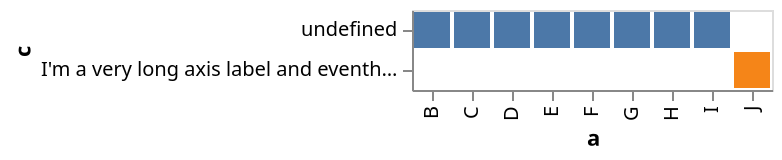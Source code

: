 {
  "$schema": "https://vega.github.io/schema/vega-lite/v5.json",
  "data": {
    "values": [
      {"a": "J", "b": 28, "c": "I'm a very long axis label and eventhough my axis label is cutoff, I'm still rendered in the png"},
      {"a": "B", "b": 55},
      {"a": "C", "b": 43},
      {"a": "D", "b": 91},
      {"a": "E", "b": 81},
      {"a": "F", "b": 53},
      {"a": "G", "b": 19},
      {"a": "H", "b": 87},
      {"a": "I", "b": 52}
    ]
  },
  "mark": "bar",
  "encoding": {
    "x": {"field": "a", "type": "nominal"},
    "y": {"field": "c", "type": "nominal"},
    "color": {"field": "c", "legend": null}
  }
}

